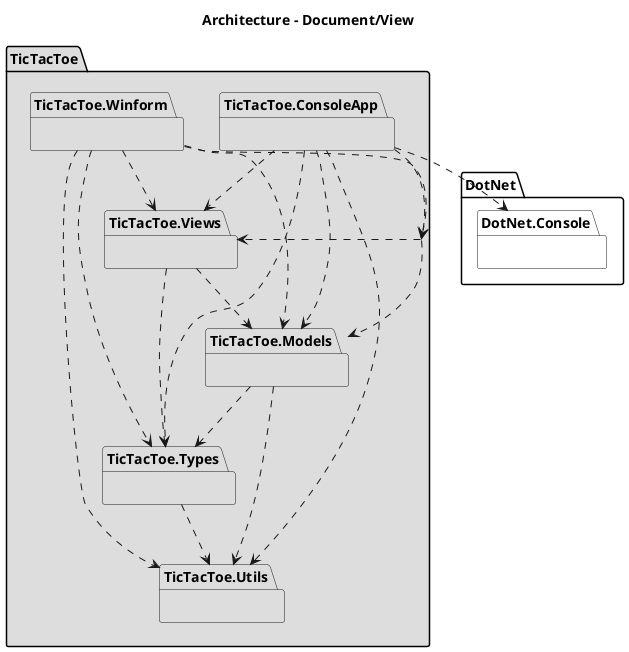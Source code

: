 @startuml TicTacToeArchitectureDocumentView
title Architecture - Document/View

package TicTacToe #DDDDDD { }
package TicTacToe.Models #DDDDDD { }
package TicTacToe.Views #DDDDDD { }
Package TicTacToe.ConsoleApp #DDDDDD { }
package TicTacToe.Winform #DDDDDD { }
package TicTacToe.Utils #DDDDDD { }
package TicTacToe.Types #DDDDDD { }
package DotNet.Console #White{ }

TicTacToe .down.> TicTacToe.Models
TicTacToe .down.> TicTacToe.Views
TicTacToe <.up. TicTacToe.ConsoleApp
TicTacToe <.up. TicTacToe.Winform
TicTacToe.Models .down.> TicTacToe.Utils
TicTacToe.Models .down.> TicTacToe.Types
TicTacToe.Views .down.> TicTacToe.Models
TicTacToe.Views .down.> TicTacToe.Types
TicTacToe.Types .down.> TicTacToe.Utils
TicTacToe.ConsoleApp .down.> TicTacToe.Models
TicTacToe.ConsoleApp .down.> TicTacToe.Views
TicTacToe.ConsoleApp .down.> TicTacToe.Utils
TicTacToe.ConsoleApp .down.> DotNet.Console
TicTacToe.ConsoleApp .down.> TicTacToe.Types
TicTacToe.Winform .down.> TicTacToe.Models
TicTacToe.Winform .down.> TicTacToe.Views
TicTacToe.Winform .down.> TicTacToe.Utils
TicTacToe.Winform .down.> TicTacToe.Types


